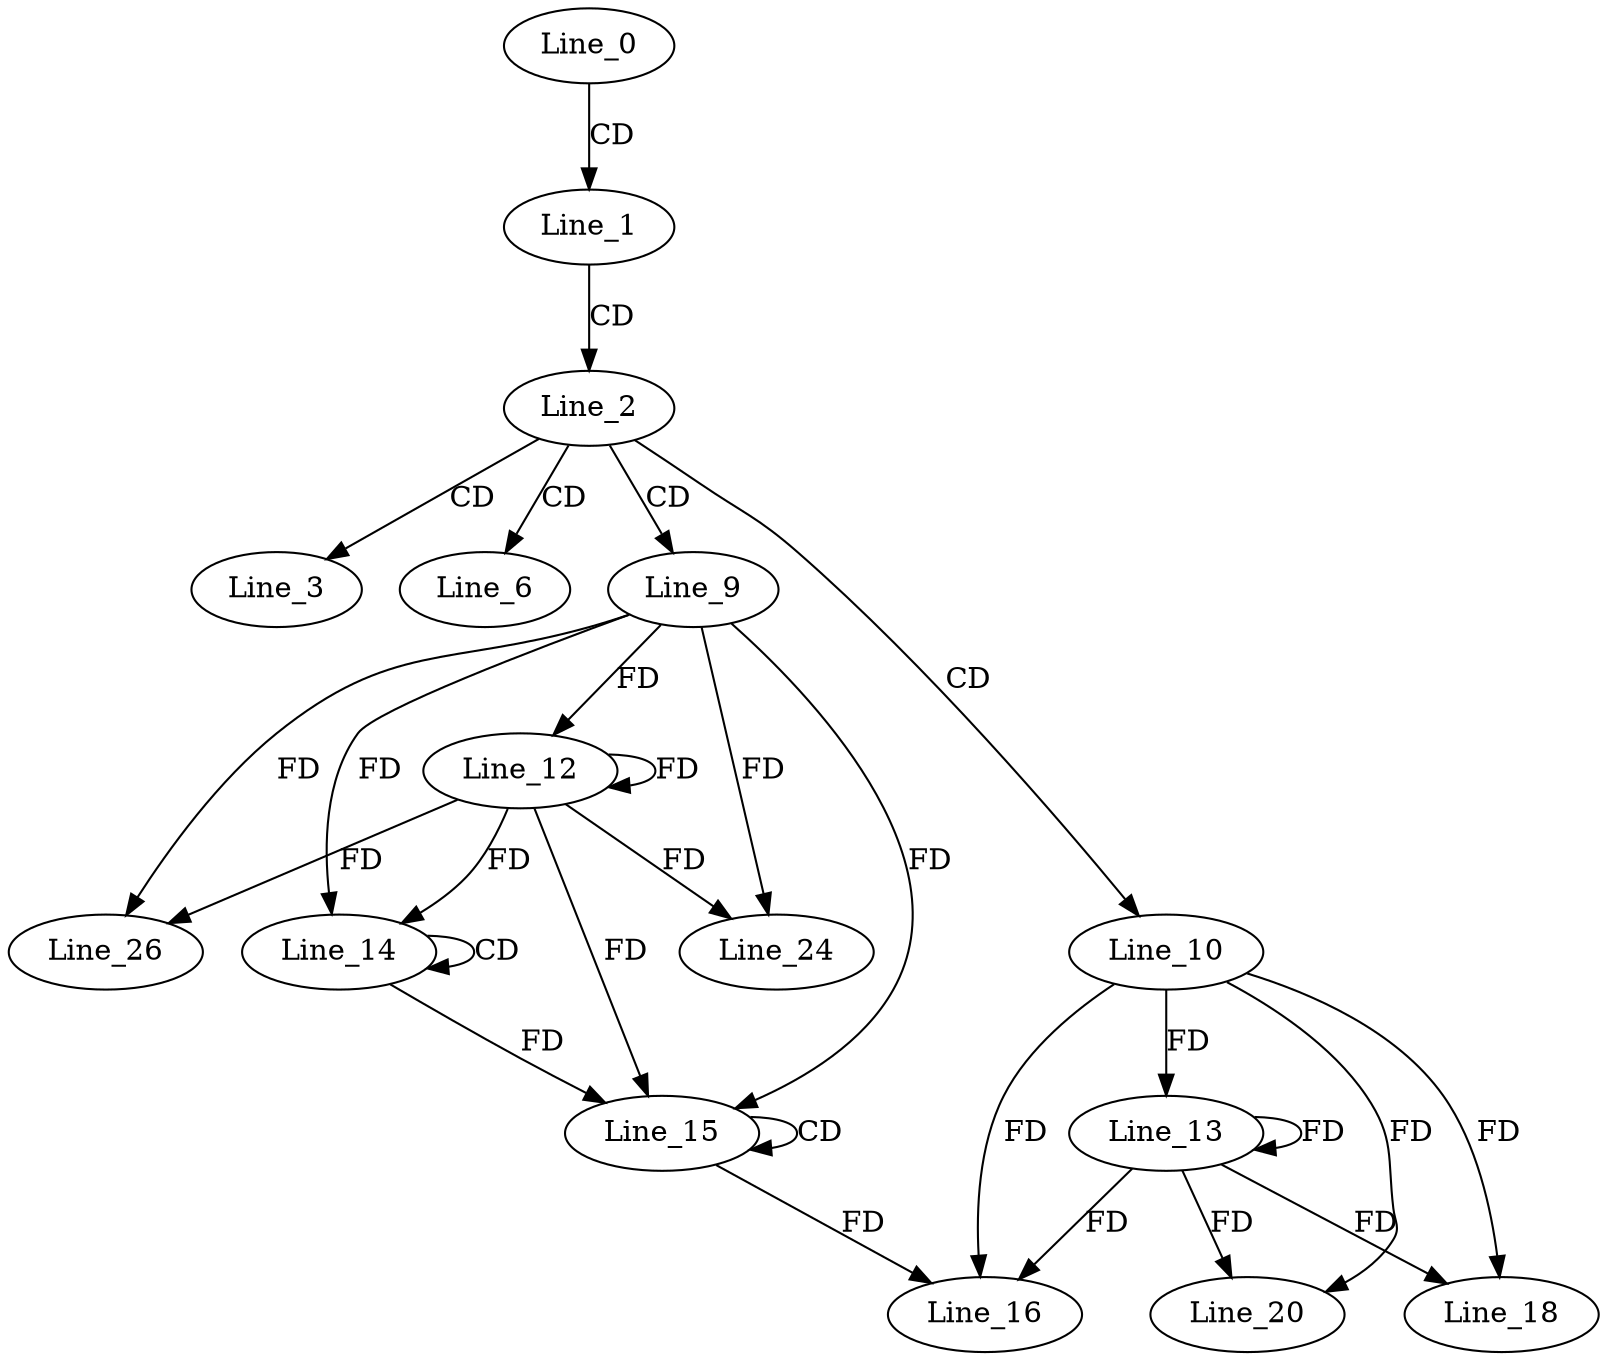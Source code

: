 digraph G {
  Line_0;
  Line_1;
  Line_2;
  Line_3;
  Line_6;
  Line_9;
  Line_10;
  Line_12;
  Line_12;
  Line_13;
  Line_13;
  Line_14;
  Line_14;
  Line_15;
  Line_15;
  Line_16;
  Line_18;
  Line_20;
  Line_24;
  Line_26;
  Line_0 -> Line_1 [ label="CD" ];
  Line_1 -> Line_2 [ label="CD" ];
  Line_2 -> Line_3 [ label="CD" ];
  Line_2 -> Line_6 [ label="CD" ];
  Line_2 -> Line_9 [ label="CD" ];
  Line_2 -> Line_10 [ label="CD" ];
  Line_9 -> Line_12 [ label="FD" ];
  Line_12 -> Line_12 [ label="FD" ];
  Line_10 -> Line_13 [ label="FD" ];
  Line_13 -> Line_13 [ label="FD" ];
  Line_14 -> Line_14 [ label="CD" ];
  Line_9 -> Line_14 [ label="FD" ];
  Line_12 -> Line_14 [ label="FD" ];
  Line_15 -> Line_15 [ label="CD" ];
  Line_9 -> Line_15 [ label="FD" ];
  Line_12 -> Line_15 [ label="FD" ];
  Line_14 -> Line_15 [ label="FD" ];
  Line_10 -> Line_16 [ label="FD" ];
  Line_13 -> Line_16 [ label="FD" ];
  Line_15 -> Line_16 [ label="FD" ];
  Line_10 -> Line_18 [ label="FD" ];
  Line_13 -> Line_18 [ label="FD" ];
  Line_10 -> Line_20 [ label="FD" ];
  Line_13 -> Line_20 [ label="FD" ];
  Line_9 -> Line_24 [ label="FD" ];
  Line_12 -> Line_24 [ label="FD" ];
  Line_9 -> Line_26 [ label="FD" ];
  Line_12 -> Line_26 [ label="FD" ];
}
